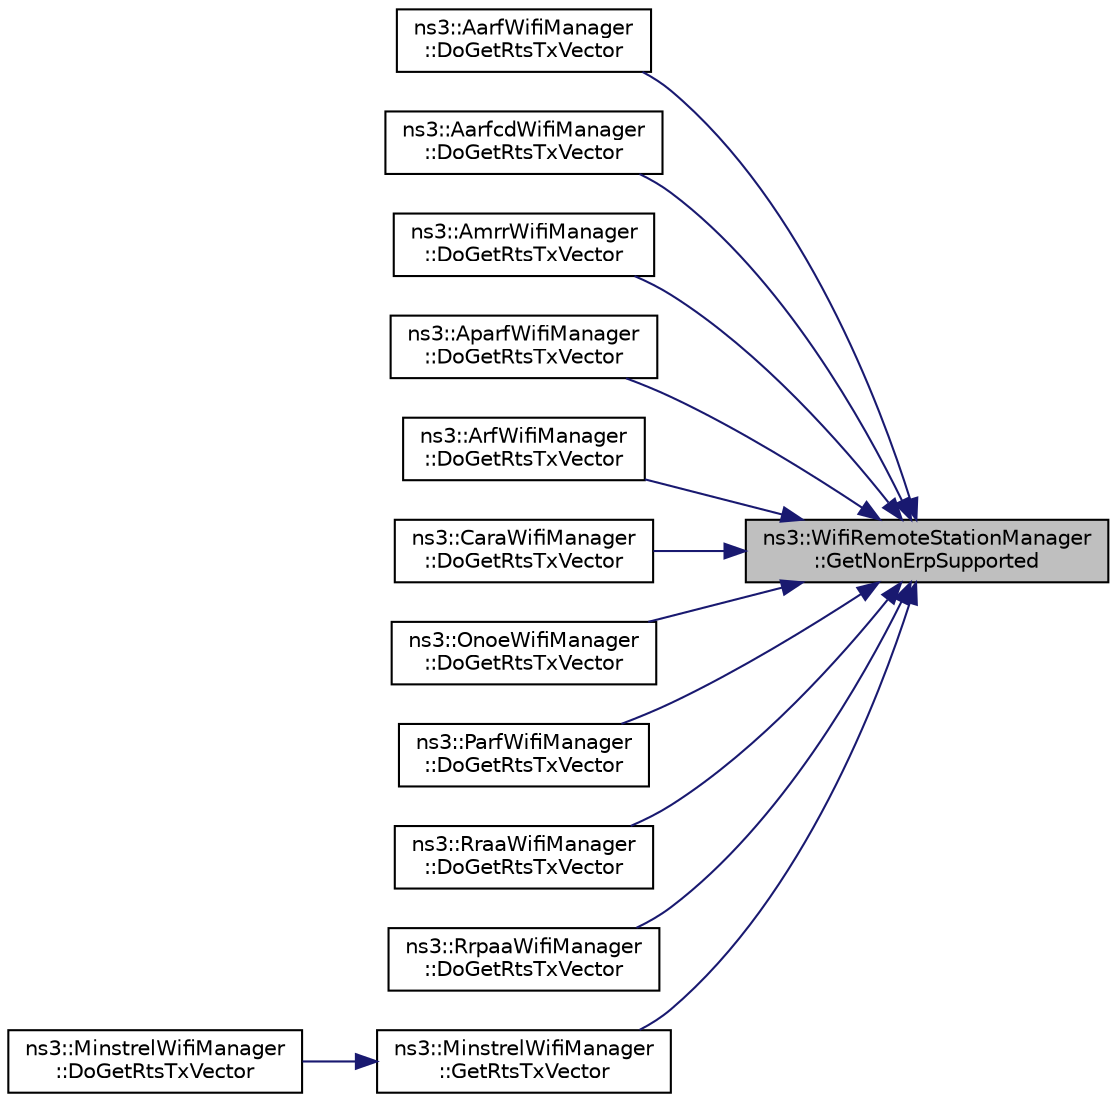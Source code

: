 digraph "ns3::WifiRemoteStationManager::GetNonErpSupported"
{
 // LATEX_PDF_SIZE
  edge [fontname="Helvetica",fontsize="10",labelfontname="Helvetica",labelfontsize="10"];
  node [fontname="Helvetica",fontsize="10",shape=record];
  rankdir="RL";
  Node1 [label="ns3::WifiRemoteStationManager\l::GetNonErpSupported",height=0.2,width=0.4,color="black", fillcolor="grey75", style="filled", fontcolor="black",tooltip="Return whether non-ERP mode associated with the specified station at the specified index."];
  Node1 -> Node2 [dir="back",color="midnightblue",fontsize="10",style="solid",fontname="Helvetica"];
  Node2 [label="ns3::AarfWifiManager\l::DoGetRtsTxVector",height=0.2,width=0.4,color="black", fillcolor="white", style="filled",URL="$classns3_1_1_aarf_wifi_manager.html#a4c2d4fbb34d152c3c4fe4530681da512",tooltip=" "];
  Node1 -> Node3 [dir="back",color="midnightblue",fontsize="10",style="solid",fontname="Helvetica"];
  Node3 [label="ns3::AarfcdWifiManager\l::DoGetRtsTxVector",height=0.2,width=0.4,color="black", fillcolor="white", style="filled",URL="$classns3_1_1_aarfcd_wifi_manager.html#a4c4e397e54ae8ff36a90a1e044825586",tooltip=" "];
  Node1 -> Node4 [dir="back",color="midnightblue",fontsize="10",style="solid",fontname="Helvetica"];
  Node4 [label="ns3::AmrrWifiManager\l::DoGetRtsTxVector",height=0.2,width=0.4,color="black", fillcolor="white", style="filled",URL="$classns3_1_1_amrr_wifi_manager.html#a036c453d18e33475b8ad75922682d214",tooltip=" "];
  Node1 -> Node5 [dir="back",color="midnightblue",fontsize="10",style="solid",fontname="Helvetica"];
  Node5 [label="ns3::AparfWifiManager\l::DoGetRtsTxVector",height=0.2,width=0.4,color="black", fillcolor="white", style="filled",URL="$classns3_1_1_aparf_wifi_manager.html#a091b6da1ff7d3d0ae61ca96dc4ee256b",tooltip=" "];
  Node1 -> Node6 [dir="back",color="midnightblue",fontsize="10",style="solid",fontname="Helvetica"];
  Node6 [label="ns3::ArfWifiManager\l::DoGetRtsTxVector",height=0.2,width=0.4,color="black", fillcolor="white", style="filled",URL="$classns3_1_1_arf_wifi_manager.html#a56217b6af0b44febda8b48266562e284",tooltip=" "];
  Node1 -> Node7 [dir="back",color="midnightblue",fontsize="10",style="solid",fontname="Helvetica"];
  Node7 [label="ns3::CaraWifiManager\l::DoGetRtsTxVector",height=0.2,width=0.4,color="black", fillcolor="white", style="filled",URL="$classns3_1_1_cara_wifi_manager.html#a2361885b5679a859cb55c0b29da0c1ad",tooltip=" "];
  Node1 -> Node8 [dir="back",color="midnightblue",fontsize="10",style="solid",fontname="Helvetica"];
  Node8 [label="ns3::OnoeWifiManager\l::DoGetRtsTxVector",height=0.2,width=0.4,color="black", fillcolor="white", style="filled",URL="$classns3_1_1_onoe_wifi_manager.html#a235403aacb2b69d019b23a86263623d7",tooltip=" "];
  Node1 -> Node9 [dir="back",color="midnightblue",fontsize="10",style="solid",fontname="Helvetica"];
  Node9 [label="ns3::ParfWifiManager\l::DoGetRtsTxVector",height=0.2,width=0.4,color="black", fillcolor="white", style="filled",URL="$classns3_1_1_parf_wifi_manager.html#a693981d57d5f1bdce6a80acf2b0f36a2",tooltip=" "];
  Node1 -> Node10 [dir="back",color="midnightblue",fontsize="10",style="solid",fontname="Helvetica"];
  Node10 [label="ns3::RraaWifiManager\l::DoGetRtsTxVector",height=0.2,width=0.4,color="black", fillcolor="white", style="filled",URL="$classns3_1_1_rraa_wifi_manager.html#a68148d81b6e49676837ec93f43f6f005",tooltip=" "];
  Node1 -> Node11 [dir="back",color="midnightblue",fontsize="10",style="solid",fontname="Helvetica"];
  Node11 [label="ns3::RrpaaWifiManager\l::DoGetRtsTxVector",height=0.2,width=0.4,color="black", fillcolor="white", style="filled",URL="$classns3_1_1_rrpaa_wifi_manager.html#ae174e676f819aa2337f06d21408d007c",tooltip=" "];
  Node1 -> Node12 [dir="back",color="midnightblue",fontsize="10",style="solid",fontname="Helvetica"];
  Node12 [label="ns3::MinstrelWifiManager\l::GetRtsTxVector",height=0.2,width=0.4,color="black", fillcolor="white", style="filled",URL="$classns3_1_1_minstrel_wifi_manager.html#a8643a7d64b0cebcdba66207e36c2b1c6",tooltip="Get RTS transmit vector."];
  Node12 -> Node13 [dir="back",color="midnightblue",fontsize="10",style="solid",fontname="Helvetica"];
  Node13 [label="ns3::MinstrelWifiManager\l::DoGetRtsTxVector",height=0.2,width=0.4,color="black", fillcolor="white", style="filled",URL="$classns3_1_1_minstrel_wifi_manager.html#a8284c7164c9e5813a9f377ad120f4e18",tooltip=" "];
}
